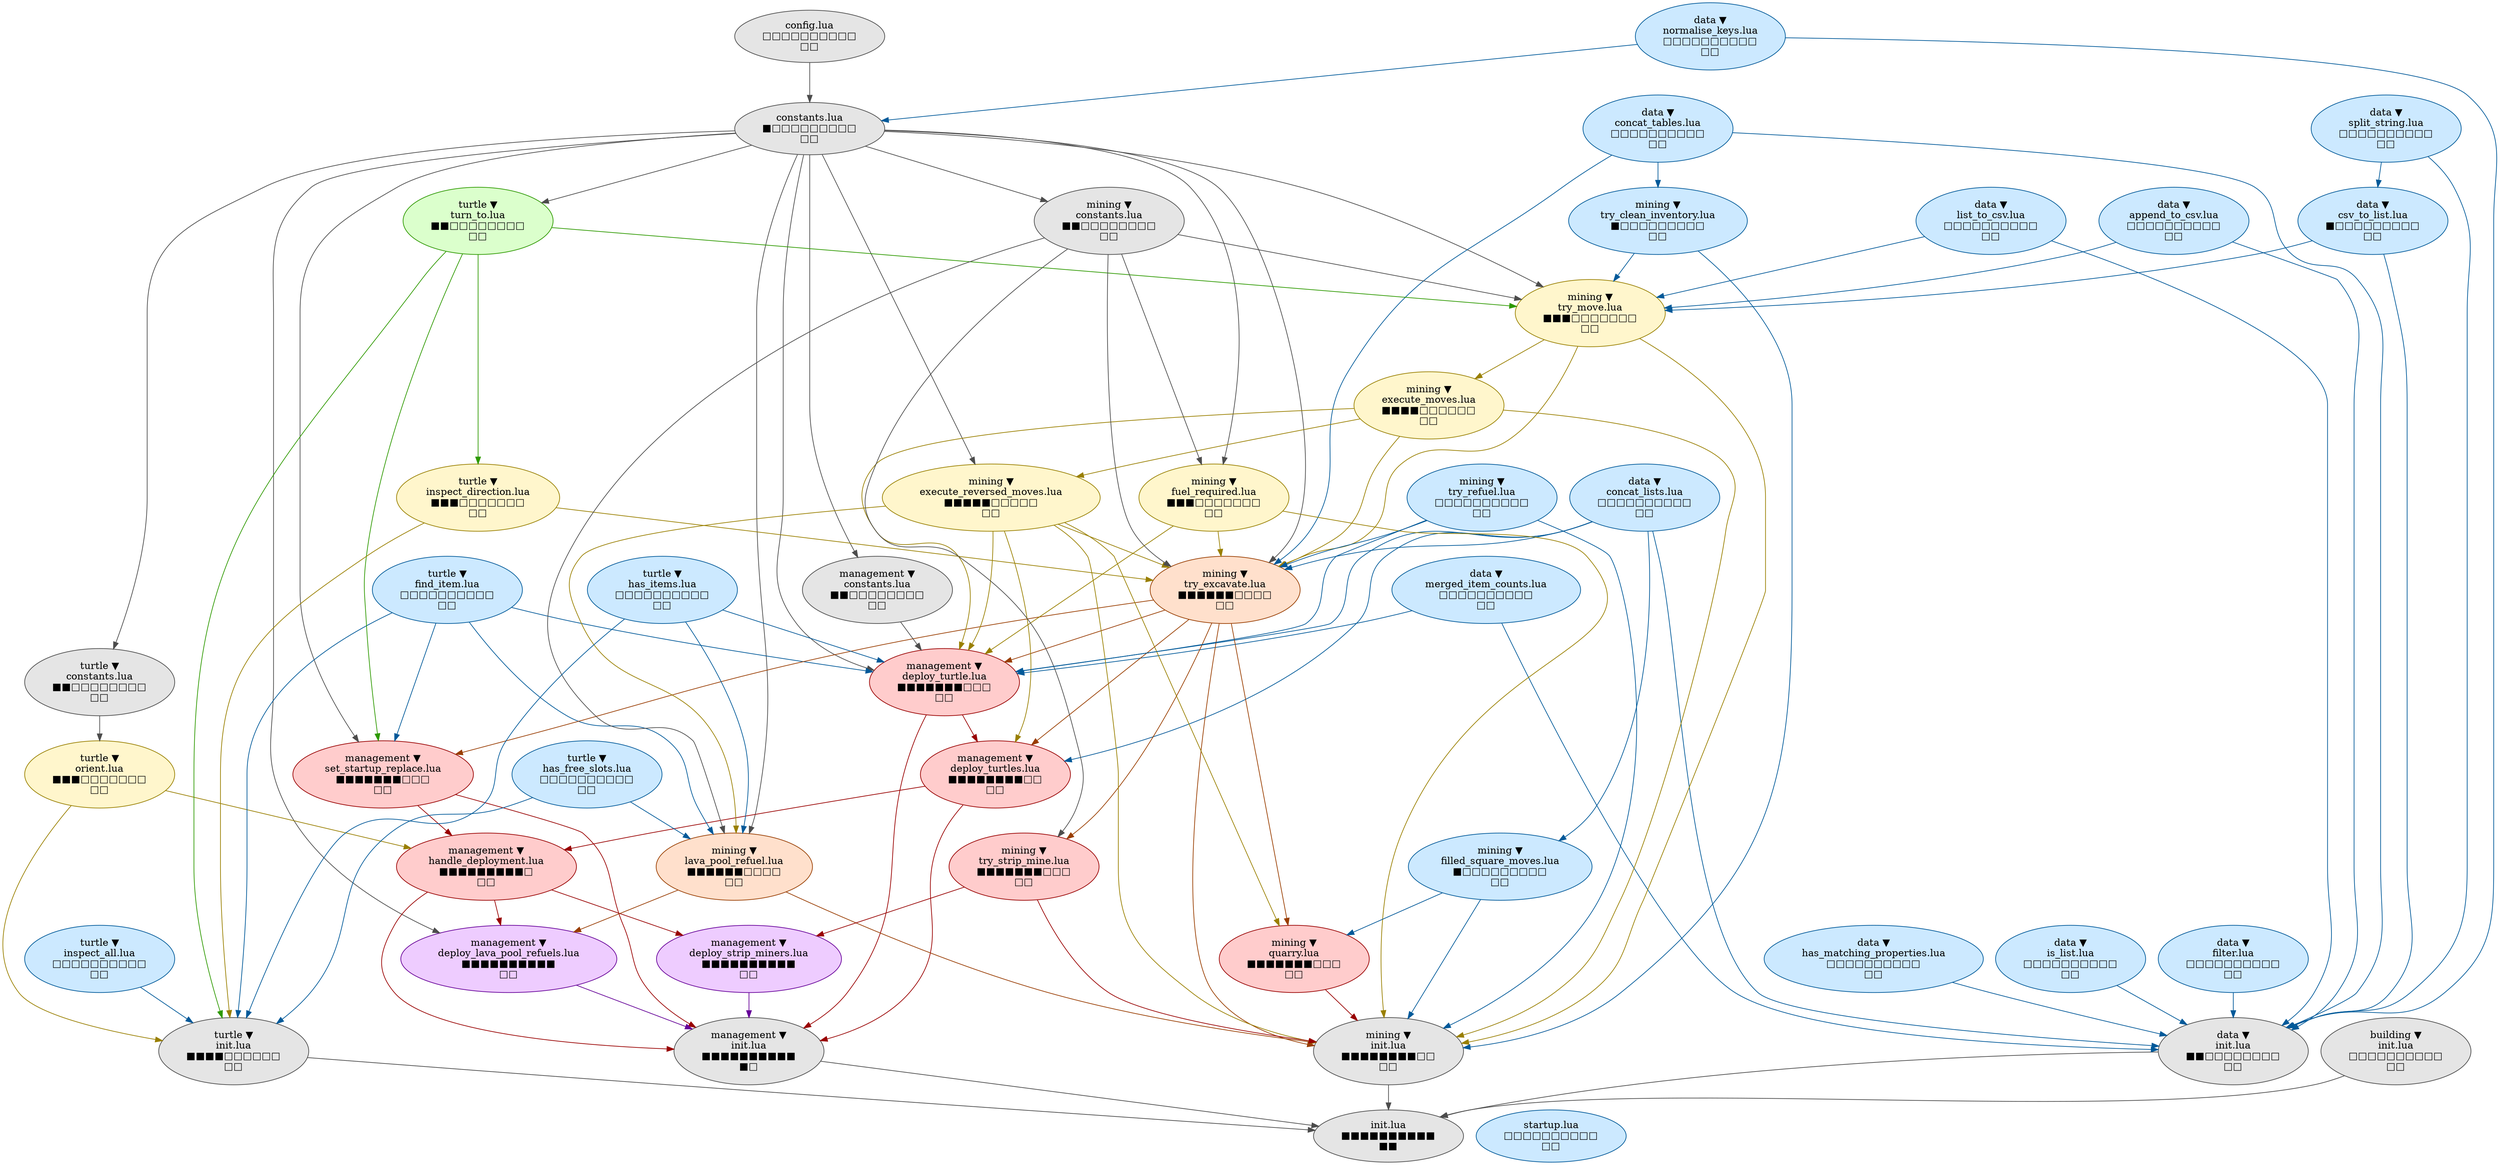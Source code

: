 digraph {
	C -> B [color="#005999"]
	A -> B [color="#4C4C4C"]
	AO -> D [color="#4C4C4C"]
	P -> D [color="#4C4C4C"]
	AR -> D [color="#4C4C4C"]
	E -> D [color="#4C4C4C"]
	AT -> D [color="#4C4C4C"]
	M -> E [color="#005999"]
	G -> E [color="#005999"]
	H -> E [color="#005999"]
	J -> E [color="#005999"]
	K -> E [color="#005999"]
	F -> E [color="#005999"]
	L -> E [color="#005999"]
	N -> E [color="#005999"]
	O -> E [color="#005999"]
	C -> E [color="#005999"]
	I -> E [color="#005999"]
	J -> K [color="#005999"]
	S -> P [color="#990000"]
	Q -> P [color="#660099"]
	AE -> P [color="#990000"]
	AF -> P [color="#990000"]
	R -> P [color="#990000"]
	AM -> P [color="#660099"]
	R -> Q [color="#990000"]
	AK -> Q [color="#993D00"]
	B -> Q [color="#4C4C4C"]
	S -> R [color="#990000"]
	AI -> R [color="#997F00"]
	AE -> R [color="#990000"]
	T -> S [color="#005999"]
	U -> S [color="#993D00"]
	B -> S [color="#4C4C4C"]
	Y -> S [color="#2D9900"]
	G -> U [color="#005999"]
	AC -> U [color="#997F00"]
	F -> U [color="#005999"]
	Z -> U [color="#997F00"]
	V -> U [color="#997F00"]
	B -> U [color="#4C4C4C"]
	AA -> U [color="#997F00"]
	AD -> U [color="#997F00"]
	X -> U [color="#4C4C4C"]
	AB -> U [color="#005999"]
	W -> V [color="#005999"]
	M -> V [color="#005999"]
	K -> V [color="#005999"]
	L -> V [color="#005999"]
	B -> V [color="#4C4C4C"]
	X -> V [color="#4C4C4C"]
	Y -> V [color="#2D9900"]
	G -> W [color="#005999"]
	B -> X [color="#4C4C4C"]
	B -> Y [color="#4C4C4C"]
	V -> Z [color="#997F00"]
	B -> AA [color="#4C4C4C"]
	Z -> AA [color="#997F00"]
	Y -> AC [color="#2D9900"]
	X -> AD [color="#4C4C4C"]
	B -> AD [color="#4C4C4C"]
	U -> AE [color="#993D00"]
	AF -> AE [color="#990000"]
	F -> AE [color="#005999"]
	AA -> AE [color="#997F00"]
	AH -> AF [color="#4C4C4C"]
	T -> AF [color="#005999"]
	AG -> AF [color="#005999"]
	U -> AF [color="#993D00"]
	H -> AF [color="#005999"]
	F -> AF [color="#005999"]
	Z -> AF [color="#997F00"]
	B -> AF [color="#4C4C4C"]
	AA -> AF [color="#997F00"]
	AD -> AF [color="#997F00"]
	AB -> AF [color="#005999"]
	B -> AH [color="#4C4C4C"]
	AJ -> AI [color="#4C4C4C"]
	B -> AJ [color="#4C4C4C"]
	T -> AK [color="#005999"]
	AG -> AK [color="#005999"]
	AL -> AK [color="#005999"]
	B -> AK [color="#4C4C4C"]
	AA -> AK [color="#997F00"]
	X -> AK [color="#4C4C4C"]
	R -> AM [color="#990000"]
	AN -> AM [color="#990000"]
	X -> AN [color="#4C4C4C"]
	U -> AN [color="#993D00"]
	W -> AO [color="#005999"]
	AK -> AO [color="#993D00"]
	U -> AO [color="#993D00"]
	AQ -> AO [color="#990000"]
	Z -> AO [color="#997F00"]
	V -> AO [color="#997F00"]
	AN -> AO [color="#990000"]
	AP -> AO [color="#005999"]
	AD -> AO [color="#997F00"]
	AB -> AO [color="#005999"]
	AA -> AO [color="#997F00"]
	F -> AP [color="#005999"]
	U -> AQ [color="#993D00"]
	AA -> AQ [color="#997F00"]
	AP -> AQ [color="#005999"]
	T -> AR [color="#005999"]
	AG -> AR [color="#005999"]
	AC -> AR [color="#997F00"]
	AS -> AR [color="#005999"]
	AL -> AR [color="#005999"]
	AI -> AR [color="#997F00"]
	Y -> AR [color="#2D9900"]
	{
		rank=same
		A [label="config.lua
□□□□□□□□□□
□□" color="#4C4C4C" fillcolor="#E5E5E5" style=filled]
		C [label="data ▼
normalise_keys.lua
□□□□□□□□□□
□□" color="#005999" fillcolor="#CCE9FF" style=filled]
	}
	{
		rank=same
		B [label="constants.lua
■□□□□□□□□□
□□" color="#4C4C4C" fillcolor="#E5E5E5" style=filled]
		G [label="data ▼
concat_tables.lua
□□□□□□□□□□
□□" color="#005999" fillcolor="#CCE9FF" style=filled]
		J [label="data ▼
split_string.lua
□□□□□□□□□□
□□" color="#005999" fillcolor="#CCE9FF" style=filled]
	}
	{
		rank=same
		D [label="init.lua
■■■■■■■■■■
■■" color="#4C4C4C" fillcolor="#E5E5E5" style=filled]
		AU [label="startup.lua
□□□□□□□□□□
□□" color="#005999" fillcolor="#CCE9FF" style=filled]
	}
	{
		rank=same
		E [label="data ▼
init.lua
■■□□□□□□□□
□□" color="#4C4C4C" fillcolor="#E5E5E5" style=filled]
		P [label="management ▼
init.lua
■■■■■■■■■■
■□" color="#4C4C4C" fillcolor="#E5E5E5" style=filled]
		AO [label="mining ▼
init.lua
■■■■■■■■□□
□□" color="#4C4C4C" fillcolor="#E5E5E5" style=filled]
		AR [label="turtle ▼
init.lua
■■■■□□□□□□
□□" color="#4C4C4C" fillcolor="#E5E5E5" style=filled]
		AT [label="building ▼
init.lua
□□□□□□□□□□
□□" color="#4C4C4C" fillcolor="#E5E5E5" style=filled]
	}
	{
		rank=same
		F [label="data ▼
concat_lists.lua
□□□□□□□□□□
□□" color="#005999" fillcolor="#CCE9FF" style=filled]
		AA [label="mining ▼
execute_reversed_moves.lua
■■■■■□□□□□
□□" color="#997F00" fillcolor="#FFF6CC" style=filled]
		AB [label="mining ▼
try_refuel.lua
□□□□□□□□□□
□□" color="#005999" fillcolor="#CCE9FF" style=filled]
		AC [label="turtle ▼
inspect_direction.lua
■■■□□□□□□□
□□" color="#997F00" fillcolor="#FFF6CC" style=filled]
		AD [label="mining ▼
fuel_required.lua
■■■□□□□□□□
□□" color="#997F00" fillcolor="#FFF6CC" style=filled]
	}
	{
		rank=same
		H [label="data ▼
merged_item_counts.lua
□□□□□□□□□□
□□" color="#005999" fillcolor="#CCE9FF" style=filled]
		T [label="turtle ▼
find_item.lua
□□□□□□□□□□
□□" color="#005999" fillcolor="#CCE9FF" style=filled]
		U [label="mining ▼
try_excavate.lua
■■■■■■□□□□
□□" color="#993D00" fillcolor="#FFE0CC" style=filled]
		AG [label="turtle ▼
has_items.lua
□□□□□□□□□□
□□" color="#005999" fillcolor="#CCE9FF" style=filled]
		AH [label="management ▼
constants.lua
■■□□□□□□□□
□□" color="#4C4C4C" fillcolor="#E5E5E5" style=filled]
	}
	{
		rank=same
		I [label="data ▼
filter.lua
□□□□□□□□□□
□□" color="#005999" fillcolor="#CCE9FF" style=filled]
		N [label="data ▼
has_matching_properties.lua
□□□□□□□□□□
□□" color="#005999" fillcolor="#CCE9FF" style=filled]
		O [label="data ▼
is_list.lua
□□□□□□□□□□
□□" color="#005999" fillcolor="#CCE9FF" style=filled]
		Q [label="management ▼
deploy_lava_pool_refuels.lua
■■■■■■■■■■
□□" color="#660099" fillcolor="#EECCFF" style=filled]
		AM [label="management ▼
deploy_strip_miners.lua
■■■■■■■■■■
□□" color="#660099" fillcolor="#EECCFF" style=filled]
		AQ [label="mining ▼
quarry.lua
■■■■■■■□□□
□□" color="#990000" fillcolor="#FFCCCC" style=filled]
		AS [label="turtle ▼
inspect_all.lua
□□□□□□□□□□
□□" color="#005999" fillcolor="#CCE9FF" style=filled]
	}
	{
		rank=same
		K [label="data ▼
csv_to_list.lua
■□□□□□□□□□
□□" color="#005999" fillcolor="#CCE9FF" style=filled]
		L [label="data ▼
append_to_csv.lua
□□□□□□□□□□
□□" color="#005999" fillcolor="#CCE9FF" style=filled]
		M [label="data ▼
list_to_csv.lua
□□□□□□□□□□
□□" color="#005999" fillcolor="#CCE9FF" style=filled]
		W [label="mining ▼
try_clean_inventory.lua
■□□□□□□□□□
□□" color="#005999" fillcolor="#CCE9FF" style=filled]
		X [label="mining ▼
constants.lua
■■□□□□□□□□
□□" color="#4C4C4C" fillcolor="#E5E5E5" style=filled]
		Y [label="turtle ▼
turn_to.lua
■■□□□□□□□□
□□" color="#2D9900" fillcolor="#DBFFCC" style=filled]
	}
	{
		rank=same
		R [label="management ▼
handle_deployment.lua
■■■■■■■■■□
□□" color="#990000" fillcolor="#FFCCCC" style=filled]
		AK [label="mining ▼
lava_pool_refuel.lua
■■■■■■□□□□
□□" color="#993D00" fillcolor="#FFE0CC" style=filled]
		AN [label="mining ▼
try_strip_mine.lua
■■■■■■■□□□
□□" color="#990000" fillcolor="#FFCCCC" style=filled]
		AP [label="mining ▼
filled_square_moves.lua
■□□□□□□□□□
□□" color="#005999" fillcolor="#CCE9FF" style=filled]
	}
	{
		rank=same
		S [label="management ▼
set_startup_replace.lua
■■■■■■■□□□
□□" color="#990000" fillcolor="#FFCCCC" style=filled]
		AE [label="management ▼
deploy_turtles.lua
■■■■■■■■□□
□□" color="#990000" fillcolor="#FFCCCC" style=filled]
		AI [label="turtle ▼
orient.lua
■■■□□□□□□□
□□" color="#997F00" fillcolor="#FFF6CC" style=filled]
		AL [label="turtle ▼
has_free_slots.lua
□□□□□□□□□□
□□" color="#005999" fillcolor="#CCE9FF" style=filled]
	}
	{
		rank=same
		V [label="mining ▼
try_move.lua
■■■□□□□□□□
□□" color="#997F00" fillcolor="#FFF6CC" style=filled]
	}
	{
		rank=same
		Z [label="mining ▼
execute_moves.lua
■■■■□□□□□□
□□" color="#997F00" fillcolor="#FFF6CC" style=filled]
	}
	{
		rank=same
		AF [label="management ▼
deploy_turtle.lua
■■■■■■■□□□
□□" color="#990000" fillcolor="#FFCCCC" style=filled]
		AJ [label="turtle ▼
constants.lua
■■□□□□□□□□
□□" color="#4C4C4C" fillcolor="#E5E5E5" style=filled]
	}
}
